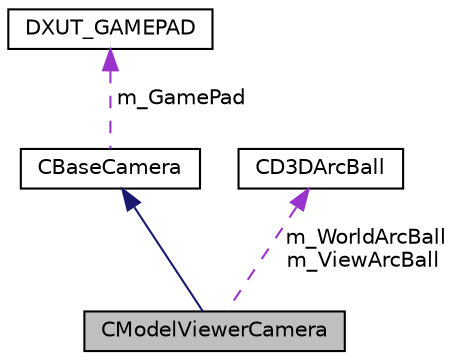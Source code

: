 digraph "CModelViewerCamera"
{
  edge [fontname="Helvetica",fontsize="10",labelfontname="Helvetica",labelfontsize="10"];
  node [fontname="Helvetica",fontsize="10",shape=record];
  Node1 [label="CModelViewerCamera",height=0.2,width=0.4,color="black", fillcolor="grey75", style="filled", fontcolor="black"];
  Node2 -> Node1 [dir="back",color="midnightblue",fontsize="10",style="solid"];
  Node2 [label="CBaseCamera",height=0.2,width=0.4,color="black", fillcolor="white", style="filled",URL="$class_c_base_camera.html"];
  Node3 -> Node2 [dir="back",color="darkorchid3",fontsize="10",style="dashed",label=" m_GamePad" ];
  Node3 [label="DXUT_GAMEPAD",height=0.2,width=0.4,color="black", fillcolor="white", style="filled",URL="$struct_d_x_u_t___g_a_m_e_p_a_d.html"];
  Node4 -> Node1 [dir="back",color="darkorchid3",fontsize="10",style="dashed",label=" m_WorldArcBall\nm_ViewArcBall" ];
  Node4 [label="CD3DArcBall",height=0.2,width=0.4,color="black", fillcolor="white", style="filled",URL="$class_c_d3_d_arc_ball.html"];
}
